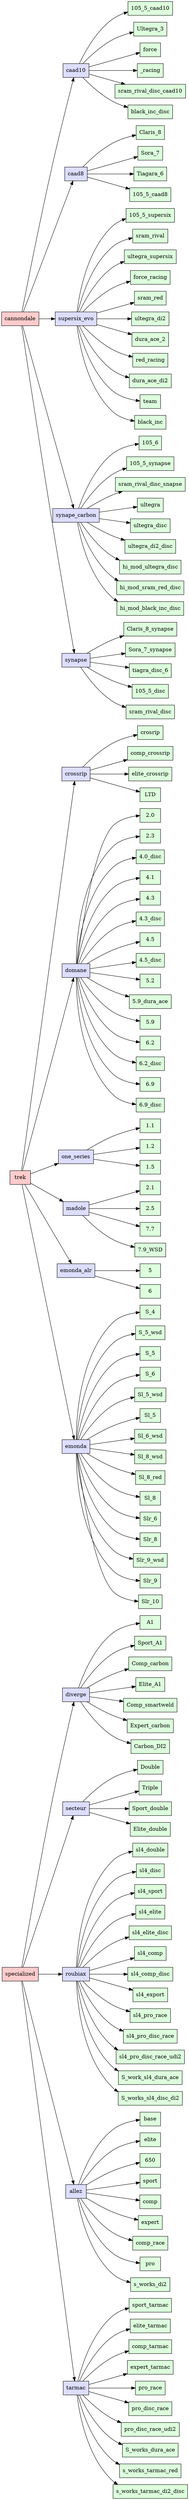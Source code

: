 digraph G {
	rankdir=LR;
	node[shape=box]
	
	subgraph manus{
		node[style=filled, fillcolor="#ffcccc"];
		
		specialized; trek; cannondale;
	}

	subgraph models {
		node[style=filled, fillcolor="#ddddff"];
		
		specialized -> {diverge; secteur; roubiax; allez; tarmac}
		trek -> {crossrip; domane; one_series; madole; emonda_alr; emonda}
		cannondale -> {caad10; caad8; supersix_evo; synape_carbon; synapse}
	}

	subgraph versions {
		node[style=filled, fillcolor="#ddffdd"];

		diverge -> {A1; Sport_A1; Comp_carbon; Elite_A1; Comp_smartweld; Expert_carbon; Carbon_DI2; }
		secteur -> {Double; Triple; Sport_double; Elite_double; }
		roubiax -> {sl4_double; sl4_disc; sl4_sport; sl4_elite; sl4_elite_disc; sl4_comp; sl4_comp_disc; sl4_export; sl4_pro_race; sl4_pro_disc_race; sl4_pro_disc_race_udi2; S_work_sl4_dura_ace; S_works_sl4_disc_di2; }
		allez -> {base; elite; 650; sport; comp; expert; comp_race; pro; s_works_di2; }
		tarmac -> {sport_tarmac; elite_tarmac; comp_tarmac; expert_tarmac; pro_race; pro_disc_race; pro_disc_race_udi2; S_works_dura_ace; s_works_tarmac_red; s_works_tarmac_di2_disc; }
		
		crossrip -> {crosrip; comp_crossrip; elite_crossrip; LTD; }
		domane -> {2.0; 2.3; "4.0_disc"; 4.1; 4.3; "4.3_disc"; 4.5; "4.5_disc"; 5.2; "5.9_dura_ace"; 5.9; 6.2; "6.2_disc"; 6.9; "6.9_disc"; }
		one_series -> {1.1; 1.2; 1.5; }
		madole -> {2.1; 2.5; 7.7; "7.9_WSD"; "7.9_WSD"; }
		emonda_alr -> {5; 6; }
		emonda -> {S_4; S_5_wsd; S_5; S_6; Sl_5_wsd; Sl_5; Sl_6_wsd; Sl_6_wsd; Sl_8_wsd; Sl_8_red; Sl_8; Slr_6; Slr_8; Slr_9_wsd; Slr_9; Slr_10; }

		caad10 -> {"105_5_caad10"; Ultegra_3; force,_racing; sram_rival_disc_caad10; black_inc_disc; }
		caad8 -> {Claris_8; Sora_7; Tiagara_6; "105_5_caad8"; }
		supersix_evo -> {"105_5_supersix"; sram_rival; ultegra_supersix; force_racing; sram_red; ultegra_di2; dura_ace_2; red_racing; dura_ace_di2; team; black_inc; }
		synape_carbon -> {"105_6"; "105_5_synapse"; sram_rival_disc_snapse; ultegra; ultegra_disc; ultegra_di2_disc; hi_mod_ultegra_disc; hi_mod_sram_red_disc; hi_mod_black_inc_disc; }
		synapse -> {Claris_8_synapse; Sora_7_synapse; tiagra_disc_6; "105_5_disc"; sram_rival_disc; }
	}

}
